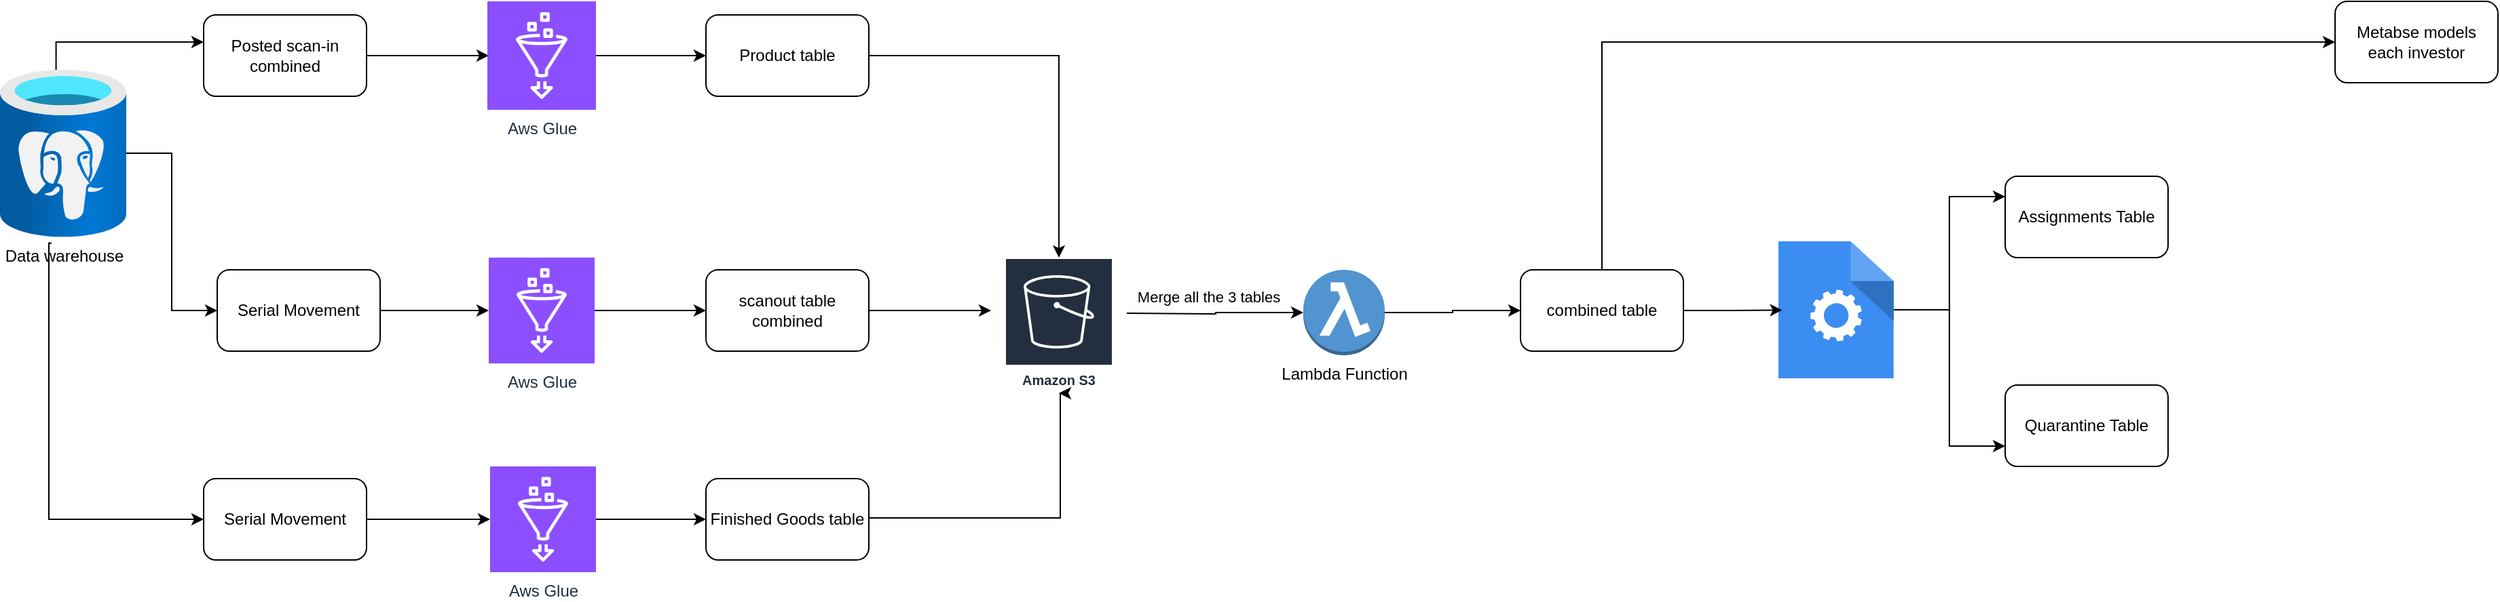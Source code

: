 <mxfile version="24.5.2" type="github">
  <diagram name="Page-1" id="iZcKI4B3J8yrRd7xRlpH">
    <mxGraphModel dx="2004" dy="2792" grid="1" gridSize="10" guides="1" tooltips="1" connect="1" arrows="1" fold="1" page="1" pageScale="1" pageWidth="2336" pageHeight="1654" math="0" shadow="0">
      <root>
        <mxCell id="0" />
        <mxCell id="1" parent="0" />
        <mxCell id="jsC2yVKV6_jI0NT67JG1-1" value="Amazon S3" style="sketch=0;outlineConnect=0;fontColor=#232F3E;gradientColor=none;strokeColor=#ffffff;fillColor=#232F3E;dashed=0;verticalLabelPosition=middle;verticalAlign=bottom;align=center;html=1;whiteSpace=wrap;fontSize=10;fontStyle=1;spacing=3;shape=mxgraph.aws4.productIcon;prIcon=mxgraph.aws4.s3;" parent="1" vertex="1">
          <mxGeometry x="820" y="-678" width="80" height="100" as="geometry" />
        </mxCell>
        <mxCell id="jsC2yVKV6_jI0NT67JG1-4" style="edgeStyle=orthogonalEdgeStyle;rounded=0;orthogonalLoop=1;jettySize=auto;html=1;exitX=0.444;exitY=0.005;exitDx=0;exitDy=0;exitPerimeter=0;" parent="1" source="jsC2yVKV6_jI0NT67JG1-2" edge="1">
          <mxGeometry relative="1" as="geometry">
            <mxPoint x="230" y="-837" as="targetPoint" />
            <Array as="points">
              <mxPoint x="121" y="-837" />
            </Array>
          </mxGeometry>
        </mxCell>
        <mxCell id="jsC2yVKV6_jI0NT67JG1-6" style="edgeStyle=orthogonalEdgeStyle;rounded=0;orthogonalLoop=1;jettySize=auto;html=1;entryX=0;entryY=0.5;entryDx=0;entryDy=0;" parent="1" source="jsC2yVKV6_jI0NT67JG1-2" target="jsC2yVKV6_jI0NT67JG1-8" edge="1">
          <mxGeometry relative="1" as="geometry">
            <mxPoint x="127" y="-587" as="targetPoint" />
          </mxGeometry>
        </mxCell>
        <mxCell id="jsC2yVKV6_jI0NT67JG1-2" value="Data warehouse" style="image;aspect=fixed;html=1;points=[];align=center;fontSize=12;image=img/lib/azure2/databases/Azure_Database_PostgreSQL_Server.svg;" parent="1" vertex="1">
          <mxGeometry x="80" y="-817" width="93" height="124" as="geometry" />
        </mxCell>
        <mxCell id="jsC2yVKV6_jI0NT67JG1-7" value="Posted scan-in combined" style="rounded=1;whiteSpace=wrap;html=1;" parent="1" vertex="1">
          <mxGeometry x="230" y="-857" width="120" height="60" as="geometry" />
        </mxCell>
        <mxCell id="jsC2yVKV6_jI0NT67JG1-8" value="Serial Movement" style="rounded=1;whiteSpace=wrap;html=1;" parent="1" vertex="1">
          <mxGeometry x="240" y="-669" width="120" height="60" as="geometry" />
        </mxCell>
        <mxCell id="n6cRhEiikm48OAnWci3R-10" style="edgeStyle=orthogonalEdgeStyle;rounded=0;orthogonalLoop=1;jettySize=auto;html=1;exitX=1;exitY=0.5;exitDx=0;exitDy=0;exitPerimeter=0;" parent="1" source="jsC2yVKV6_jI0NT67JG1-9" edge="1">
          <mxGeometry relative="1" as="geometry">
            <mxPoint x="600" y="-639" as="targetPoint" />
          </mxGeometry>
        </mxCell>
        <mxCell id="jsC2yVKV6_jI0NT67JG1-9" value="Aws Glue" style="sketch=0;points=[[0,0,0],[0.25,0,0],[0.5,0,0],[0.75,0,0],[1,0,0],[0,1,0],[0.25,1,0],[0.5,1,0],[0.75,1,0],[1,1,0],[0,0.25,0],[0,0.5,0],[0,0.75,0],[1,0.25,0],[1,0.5,0],[1,0.75,0]];outlineConnect=0;fontColor=#232F3E;fillColor=#8C4FFF;strokeColor=#ffffff;dashed=0;verticalLabelPosition=bottom;verticalAlign=top;align=center;html=1;fontSize=12;fontStyle=0;aspect=fixed;shape=mxgraph.aws4.resourceIcon;resIcon=mxgraph.aws4.glue;" parent="1" vertex="1">
          <mxGeometry x="440" y="-678" width="78" height="78" as="geometry" />
        </mxCell>
        <mxCell id="jsC2yVKV6_jI0NT67JG1-10" style="edgeStyle=orthogonalEdgeStyle;rounded=0;orthogonalLoop=1;jettySize=auto;html=1;" parent="1" source="jsC2yVKV6_jI0NT67JG1-7" edge="1">
          <mxGeometry relative="1" as="geometry">
            <mxPoint x="440" y="-827" as="targetPoint" />
          </mxGeometry>
        </mxCell>
        <mxCell id="n6cRhEiikm48OAnWci3R-11" style="edgeStyle=orthogonalEdgeStyle;rounded=0;orthogonalLoop=1;jettySize=auto;html=1;exitX=1;exitY=0.5;exitDx=0;exitDy=0;exitPerimeter=0;" parent="1" source="jsC2yVKV6_jI0NT67JG1-11" edge="1">
          <mxGeometry relative="1" as="geometry">
            <mxPoint x="600" y="-827" as="targetPoint" />
          </mxGeometry>
        </mxCell>
        <mxCell id="jsC2yVKV6_jI0NT67JG1-11" value="Aws Glue" style="sketch=0;points=[[0,0,0],[0.25,0,0],[0.5,0,0],[0.75,0,0],[1,0,0],[0,1,0],[0.25,1,0],[0.5,1,0],[0.75,1,0],[1,1,0],[0,0.25,0],[0,0.5,0],[0,0.75,0],[1,0.25,0],[1,0.5,0],[1,0.75,0]];outlineConnect=0;fontColor=#232F3E;fillColor=#8C4FFF;strokeColor=#ffffff;dashed=0;verticalLabelPosition=bottom;verticalAlign=top;align=center;html=1;fontSize=12;fontStyle=0;aspect=fixed;shape=mxgraph.aws4.resourceIcon;resIcon=mxgraph.aws4.glue;" parent="1" vertex="1">
          <mxGeometry x="439" y="-867" width="80" height="80" as="geometry" />
        </mxCell>
        <mxCell id="n6cRhEiikm48OAnWci3R-1" style="edgeStyle=orthogonalEdgeStyle;rounded=0;orthogonalLoop=1;jettySize=auto;html=1;entryX=0;entryY=0.5;entryDx=0;entryDy=0;exitX=0.409;exitY=1.035;exitDx=0;exitDy=0;exitPerimeter=0;" parent="1" source="jsC2yVKV6_jI0NT67JG1-2" target="n6cRhEiikm48OAnWci3R-3" edge="1">
          <mxGeometry relative="1" as="geometry">
            <mxPoint x="127" y="-435" as="targetPoint" />
            <mxPoint x="116" y="-677" as="sourcePoint" />
            <Array as="points">
              <mxPoint x="116" y="-689" />
              <mxPoint x="116" y="-485" />
            </Array>
          </mxGeometry>
        </mxCell>
        <mxCell id="n6cRhEiikm48OAnWci3R-3" value="Serial Movement" style="rounded=1;whiteSpace=wrap;html=1;" parent="1" vertex="1">
          <mxGeometry x="230" y="-515" width="120" height="60" as="geometry" />
        </mxCell>
        <mxCell id="n6cRhEiikm48OAnWci3R-9" style="edgeStyle=orthogonalEdgeStyle;rounded=0;orthogonalLoop=1;jettySize=auto;html=1;exitX=1;exitY=0.5;exitDx=0;exitDy=0;exitPerimeter=0;entryX=0;entryY=0.5;entryDx=0;entryDy=0;" parent="1" source="n6cRhEiikm48OAnWci3R-4" target="n6cRhEiikm48OAnWci3R-5" edge="1">
          <mxGeometry relative="1" as="geometry">
            <mxPoint x="590" y="-485" as="targetPoint" />
          </mxGeometry>
        </mxCell>
        <mxCell id="n6cRhEiikm48OAnWci3R-4" value="Aws Glue" style="sketch=0;points=[[0,0,0],[0.25,0,0],[0.5,0,0],[0.75,0,0],[1,0,0],[0,1,0],[0.25,1,0],[0.5,1,0],[0.75,1,0],[1,1,0],[0,0.25,0],[0,0.5,0],[0,0.75,0],[1,0.25,0],[1,0.5,0],[1,0.75,0]];outlineConnect=0;fontColor=#232F3E;fillColor=#8C4FFF;strokeColor=#ffffff;dashed=0;verticalLabelPosition=bottom;verticalAlign=top;align=center;html=1;fontSize=12;fontStyle=0;aspect=fixed;shape=mxgraph.aws4.resourceIcon;resIcon=mxgraph.aws4.glue;" parent="1" vertex="1">
          <mxGeometry x="441" y="-524" width="78" height="78" as="geometry" />
        </mxCell>
        <mxCell id="n6cRhEiikm48OAnWci3R-16" style="edgeStyle=orthogonalEdgeStyle;rounded=0;orthogonalLoop=1;jettySize=auto;html=1;" parent="1" edge="1">
          <mxGeometry relative="1" as="geometry">
            <mxPoint x="860" y="-578" as="targetPoint" />
            <mxPoint x="710" y="-486" as="sourcePoint" />
            <Array as="points">
              <mxPoint x="861" y="-486" />
            </Array>
          </mxGeometry>
        </mxCell>
        <mxCell id="n6cRhEiikm48OAnWci3R-5" value="Finished Goods table" style="rounded=1;whiteSpace=wrap;html=1;" parent="1" vertex="1">
          <mxGeometry x="600" y="-515" width="120" height="60" as="geometry" />
        </mxCell>
        <mxCell id="n6cRhEiikm48OAnWci3R-6" style="edgeStyle=orthogonalEdgeStyle;rounded=0;orthogonalLoop=1;jettySize=auto;html=1;exitX=1;exitY=0.5;exitDx=0;exitDy=0;entryX=0;entryY=0.5;entryDx=0;entryDy=0;entryPerimeter=0;" parent="1" source="n6cRhEiikm48OAnWci3R-3" target="n6cRhEiikm48OAnWci3R-4" edge="1">
          <mxGeometry relative="1" as="geometry" />
        </mxCell>
        <mxCell id="n6cRhEiikm48OAnWci3R-8" style="edgeStyle=orthogonalEdgeStyle;rounded=0;orthogonalLoop=1;jettySize=auto;html=1;exitX=1;exitY=0.5;exitDx=0;exitDy=0;entryX=0;entryY=0.5;entryDx=0;entryDy=0;entryPerimeter=0;" parent="1" source="jsC2yVKV6_jI0NT67JG1-8" target="jsC2yVKV6_jI0NT67JG1-9" edge="1">
          <mxGeometry relative="1" as="geometry" />
        </mxCell>
        <mxCell id="n6cRhEiikm48OAnWci3R-15" style="edgeStyle=orthogonalEdgeStyle;rounded=0;orthogonalLoop=1;jettySize=auto;html=1;exitX=1;exitY=0.5;exitDx=0;exitDy=0;" parent="1" source="n6cRhEiikm48OAnWci3R-12" edge="1">
          <mxGeometry relative="1" as="geometry">
            <mxPoint x="810" y="-639" as="targetPoint" />
          </mxGeometry>
        </mxCell>
        <mxCell id="n6cRhEiikm48OAnWci3R-12" value="scanout table combined" style="rounded=1;whiteSpace=wrap;html=1;" parent="1" vertex="1">
          <mxGeometry x="600" y="-669" width="120" height="60" as="geometry" />
        </mxCell>
        <mxCell id="n6cRhEiikm48OAnWci3R-14" style="edgeStyle=orthogonalEdgeStyle;rounded=0;orthogonalLoop=1;jettySize=auto;html=1;exitX=1;exitY=0.5;exitDx=0;exitDy=0;" parent="1" source="n6cRhEiikm48OAnWci3R-13" target="jsC2yVKV6_jI0NT67JG1-1" edge="1">
          <mxGeometry relative="1" as="geometry">
            <mxPoint x="860" y="-697" as="targetPoint" />
          </mxGeometry>
        </mxCell>
        <mxCell id="n6cRhEiikm48OAnWci3R-13" value="Product table" style="rounded=1;whiteSpace=wrap;html=1;" parent="1" vertex="1">
          <mxGeometry x="600" y="-857" width="120" height="60" as="geometry" />
        </mxCell>
        <mxCell id="Gs2iLJmTBSKQsVDlnOt5-11" style="edgeStyle=orthogonalEdgeStyle;rounded=0;orthogonalLoop=1;jettySize=auto;html=1;exitX=1;exitY=0.5;exitDx=0;exitDy=0;exitPerimeter=0;entryX=0;entryY=0.5;entryDx=0;entryDy=0;" edge="1" parent="1" source="XFNl7B4toXM3GKOzUbXC-1" target="XFNl7B4toXM3GKOzUbXC-6">
          <mxGeometry relative="1" as="geometry">
            <mxPoint x="1120" y="-638" as="targetPoint" />
          </mxGeometry>
        </mxCell>
        <mxCell id="XFNl7B4toXM3GKOzUbXC-1" value="Lambda Function" style="outlineConnect=0;dashed=0;verticalLabelPosition=bottom;verticalAlign=top;align=center;html=1;shape=mxgraph.aws3.lambda_function;fillColor=#5294CF;gradientColor=none;" parent="1" vertex="1">
          <mxGeometry x="1040" y="-669" width="60" height="63" as="geometry" />
        </mxCell>
        <mxCell id="XFNl7B4toXM3GKOzUbXC-2" style="edgeStyle=orthogonalEdgeStyle;rounded=0;orthogonalLoop=1;jettySize=auto;html=1;entryX=0;entryY=0.5;entryDx=0;entryDy=0;entryPerimeter=0;" parent="1" target="XFNl7B4toXM3GKOzUbXC-1" edge="1">
          <mxGeometry relative="1" as="geometry">
            <mxPoint x="910" y="-637" as="sourcePoint" />
          </mxGeometry>
        </mxCell>
        <mxCell id="XFNl7B4toXM3GKOzUbXC-3" value="Merge all the 3 tables" style="edgeLabel;html=1;align=center;verticalAlign=middle;resizable=0;points=[];" parent="XFNl7B4toXM3GKOzUbXC-2" vertex="1" connectable="0">
          <mxGeometry x="-0.214" y="1" relative="1" as="geometry">
            <mxPoint x="8" y="-12" as="offset" />
          </mxGeometry>
        </mxCell>
        <mxCell id="XFNl7B4toXM3GKOzUbXC-4" value="Assignments Table" style="rounded=1;whiteSpace=wrap;html=1;" parent="1" vertex="1">
          <mxGeometry x="1557" y="-738" width="120" height="60" as="geometry" />
        </mxCell>
        <mxCell id="XFNl7B4toXM3GKOzUbXC-5" value="Quarantine Table" style="rounded=1;whiteSpace=wrap;html=1;" parent="1" vertex="1">
          <mxGeometry x="1557" y="-584" width="120" height="60" as="geometry" />
        </mxCell>
        <mxCell id="Gs2iLJmTBSKQsVDlnOt5-13" style="edgeStyle=orthogonalEdgeStyle;rounded=0;orthogonalLoop=1;jettySize=auto;html=1;exitX=1;exitY=0.5;exitDx=0;exitDy=0;entryX=0;entryY=0.5;entryDx=0;entryDy=0;" edge="1" parent="1" source="XFNl7B4toXM3GKOzUbXC-6" target="Gs2iLJmTBSKQsVDlnOt5-14">
          <mxGeometry relative="1" as="geometry">
            <mxPoint x="1360" y="-850" as="targetPoint" />
            <Array as="points">
              <mxPoint x="1260" y="-639" />
              <mxPoint x="1260" y="-837" />
            </Array>
          </mxGeometry>
        </mxCell>
        <mxCell id="XFNl7B4toXM3GKOzUbXC-6" value="combined table" style="rounded=1;whiteSpace=wrap;html=1;" parent="1" vertex="1">
          <mxGeometry x="1200" y="-669" width="120" height="60" as="geometry" />
        </mxCell>
        <mxCell id="Gs2iLJmTBSKQsVDlnOt5-14" value="Metabse models&lt;br&gt;each investor" style="rounded=1;whiteSpace=wrap;html=1;" vertex="1" parent="1">
          <mxGeometry x="1800" y="-867" width="120" height="60" as="geometry" />
        </mxCell>
        <mxCell id="Gs2iLJmTBSKQsVDlnOt5-24" style="edgeStyle=orthogonalEdgeStyle;rounded=0;orthogonalLoop=1;jettySize=auto;html=1;entryX=0;entryY=0.25;entryDx=0;entryDy=0;" edge="1" parent="1" source="Gs2iLJmTBSKQsVDlnOt5-21" target="XFNl7B4toXM3GKOzUbXC-4">
          <mxGeometry relative="1" as="geometry" />
        </mxCell>
        <mxCell id="Gs2iLJmTBSKQsVDlnOt5-25" style="edgeStyle=orthogonalEdgeStyle;rounded=0;orthogonalLoop=1;jettySize=auto;html=1;entryX=0;entryY=0.75;entryDx=0;entryDy=0;" edge="1" parent="1" source="Gs2iLJmTBSKQsVDlnOt5-21" target="XFNl7B4toXM3GKOzUbXC-5">
          <mxGeometry relative="1" as="geometry" />
        </mxCell>
        <mxCell id="Gs2iLJmTBSKQsVDlnOt5-21" value="" style="sketch=0;html=1;aspect=fixed;strokeColor=none;shadow=0;fillColor=#3B8DF1;verticalAlign=top;labelPosition=center;verticalLabelPosition=bottom;shape=mxgraph.gcp2.process" vertex="1" parent="1">
          <mxGeometry x="1390" y="-690" width="84.84" height="101" as="geometry" />
        </mxCell>
        <mxCell id="Gs2iLJmTBSKQsVDlnOt5-22" style="edgeStyle=orthogonalEdgeStyle;rounded=0;orthogonalLoop=1;jettySize=auto;html=1;exitX=1;exitY=0.5;exitDx=0;exitDy=0;entryX=0.033;entryY=0.502;entryDx=0;entryDy=0;entryPerimeter=0;" edge="1" parent="1" source="XFNl7B4toXM3GKOzUbXC-6" target="Gs2iLJmTBSKQsVDlnOt5-21">
          <mxGeometry relative="1" as="geometry" />
        </mxCell>
      </root>
    </mxGraphModel>
  </diagram>
</mxfile>
